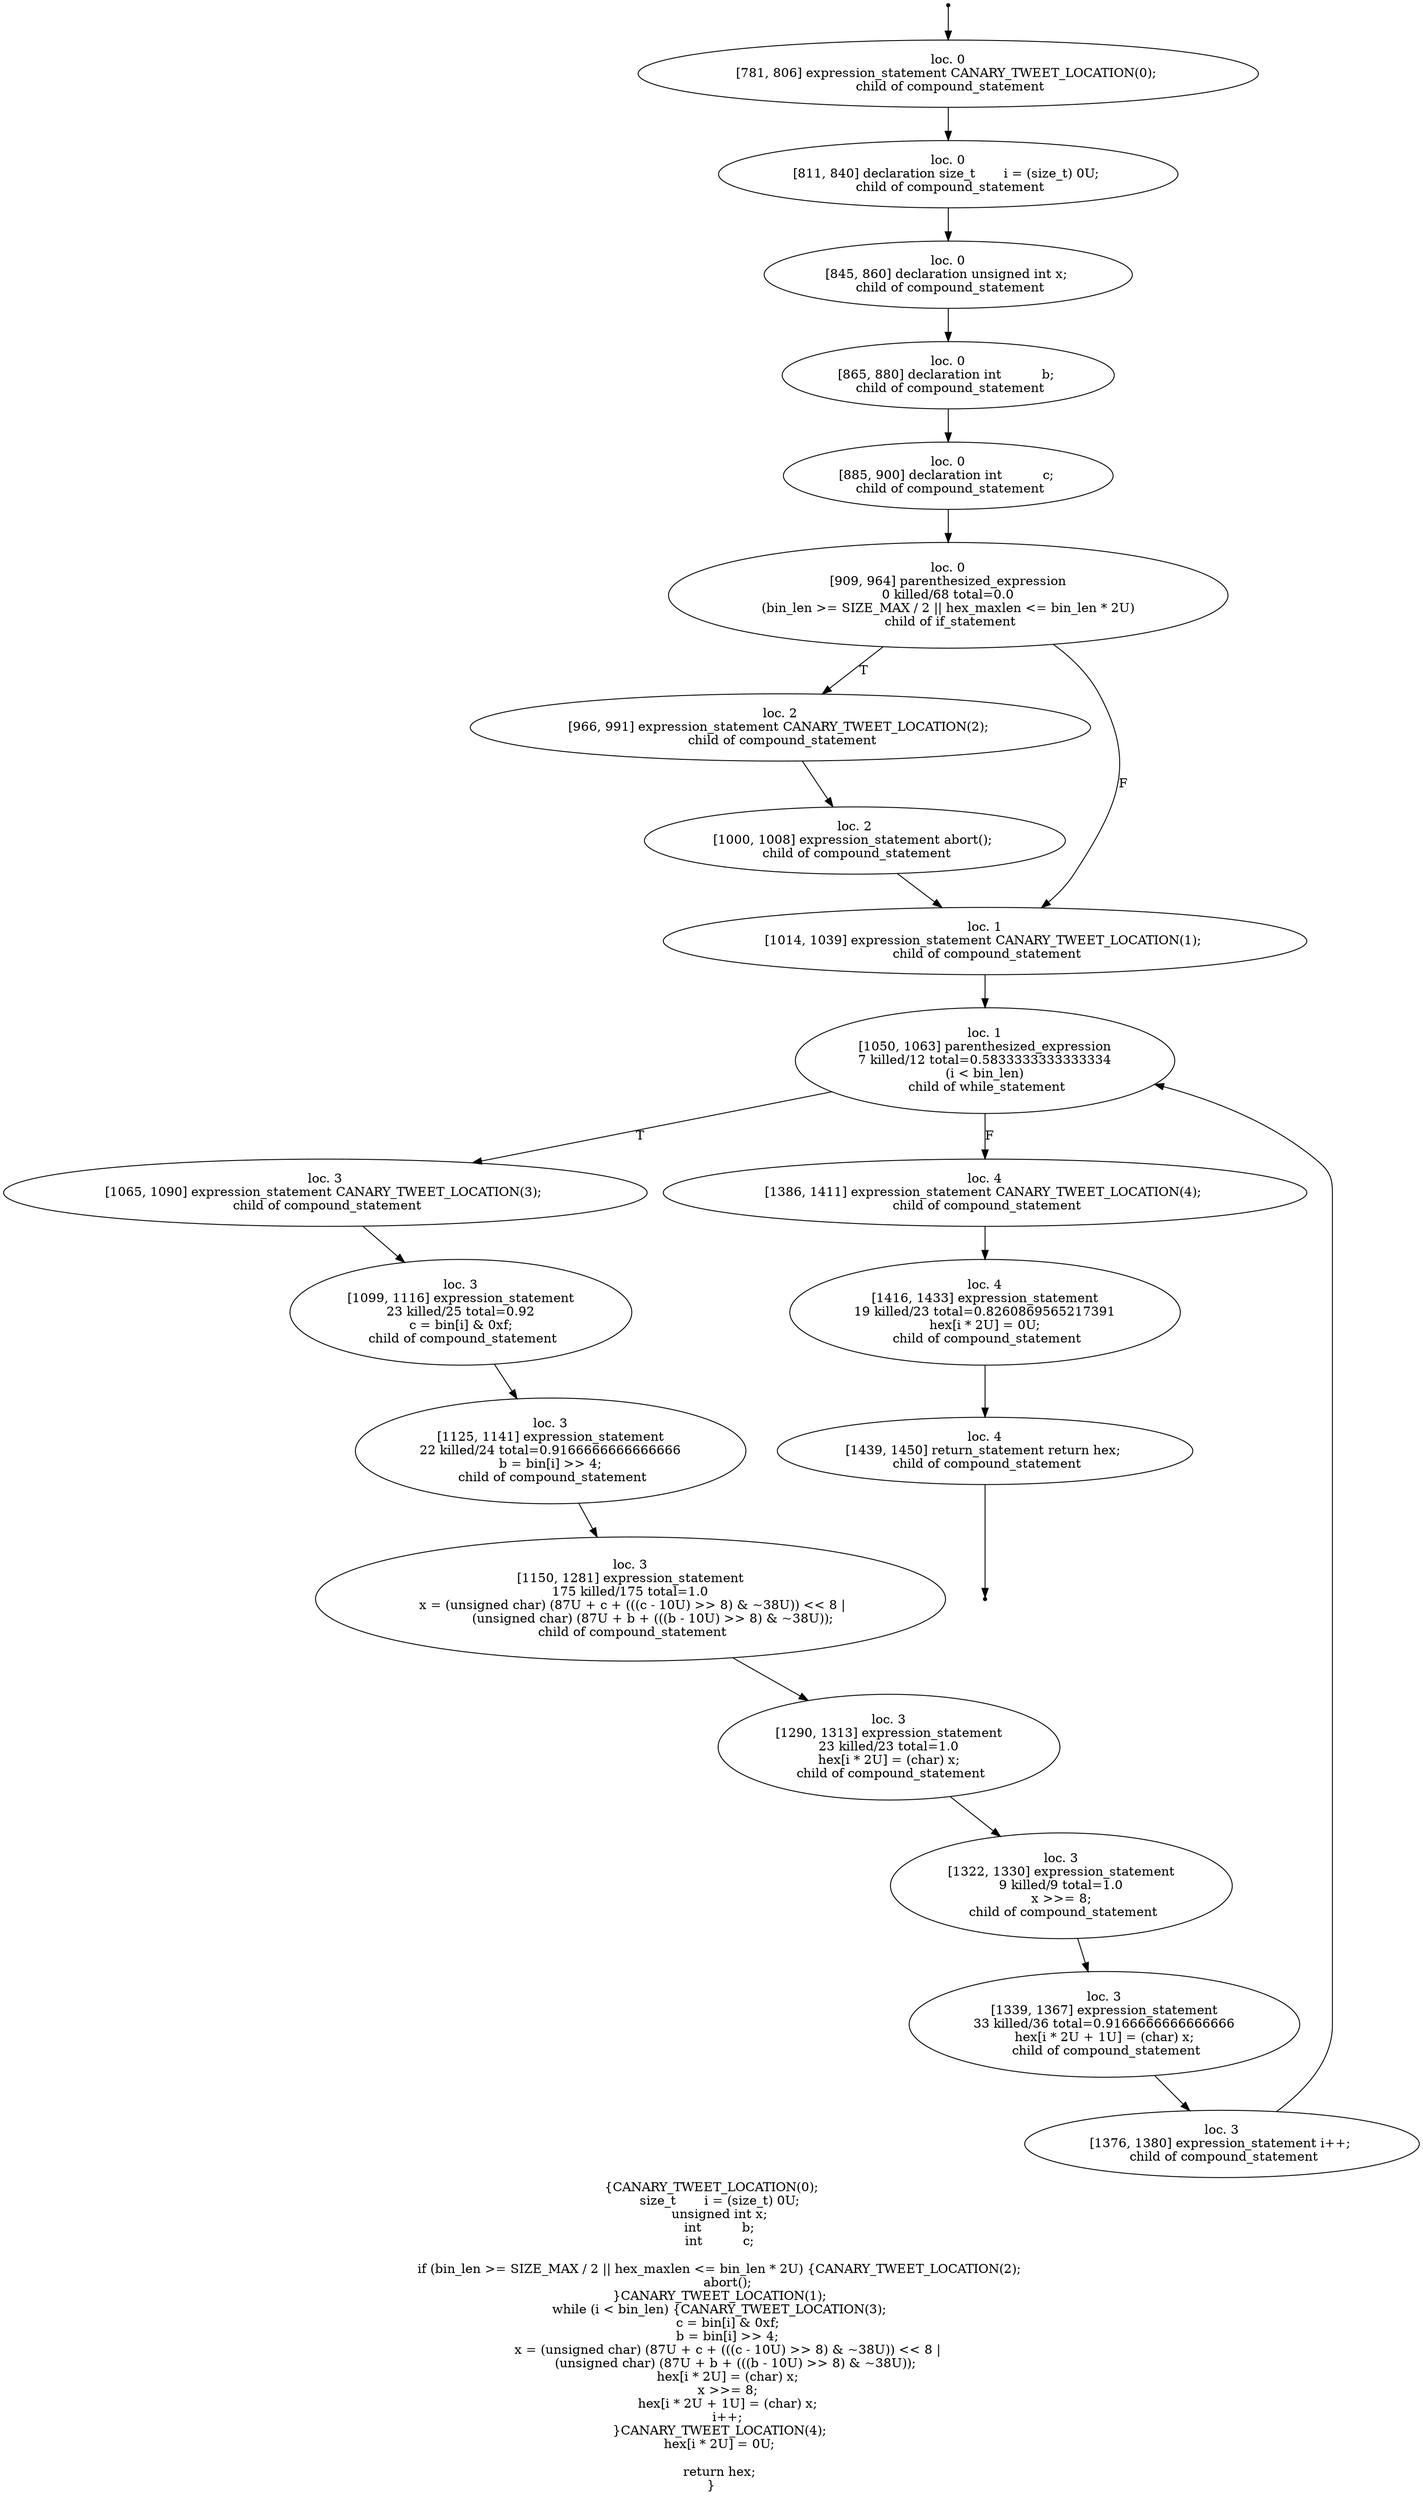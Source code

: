 digraph hydro_bin2hex_3 {
	initial [shape=point]
	initial -> "loc. 0
[781, 806] expression_statement CANARY_TWEET_LOCATION(0); 
 child of compound_statement"
	final [shape=point]
	"loc. 4
[1439, 1450] return_statement return hex; 
 child of compound_statement" -> final
	"loc. 0
[781, 806] expression_statement CANARY_TWEET_LOCATION(0); 
 child of compound_statement"
	"loc. 0
[781, 806] expression_statement CANARY_TWEET_LOCATION(0); 
 child of compound_statement" -> "loc. 0
[811, 840] declaration size_t       i = (size_t) 0U; 
 child of compound_statement"
	"loc. 0
[811, 840] declaration size_t       i = (size_t) 0U; 
 child of compound_statement"
	"loc. 0
[811, 840] declaration size_t       i = (size_t) 0U; 
 child of compound_statement" -> "loc. 0
[845, 860] declaration unsigned int x; 
 child of compound_statement"
	"loc. 0
[845, 860] declaration unsigned int x; 
 child of compound_statement"
	"loc. 0
[845, 860] declaration unsigned int x; 
 child of compound_statement" -> "loc. 0
[865, 880] declaration int          b; 
 child of compound_statement"
	"loc. 0
[865, 880] declaration int          b; 
 child of compound_statement"
	"loc. 0
[865, 880] declaration int          b; 
 child of compound_statement" -> "loc. 0
[885, 900] declaration int          c; 
 child of compound_statement"
	"loc. 0
[885, 900] declaration int          c; 
 child of compound_statement"
	"loc. 0
[885, 900] declaration int          c; 
 child of compound_statement" -> "loc. 0
[909, 964] parenthesized_expression
0 killed/68 total=0.0
 (bin_len >= SIZE_MAX / 2 || hex_maxlen <= bin_len * 2U) 
 child of if_statement"
	"loc. 0
[909, 964] parenthesized_expression
0 killed/68 total=0.0
 (bin_len >= SIZE_MAX / 2 || hex_maxlen <= bin_len * 2U) 
 child of if_statement"
	"loc. 0
[909, 964] parenthesized_expression
0 killed/68 total=0.0
 (bin_len >= SIZE_MAX / 2 || hex_maxlen <= bin_len * 2U) 
 child of if_statement" -> "loc. 2
[966, 991] expression_statement CANARY_TWEET_LOCATION(2); 
 child of compound_statement" [label=T]
	"loc. 0
[909, 964] parenthesized_expression
0 killed/68 total=0.0
 (bin_len >= SIZE_MAX / 2 || hex_maxlen <= bin_len * 2U) 
 child of if_statement" -> "loc. 1
[1014, 1039] expression_statement CANARY_TWEET_LOCATION(1); 
 child of compound_statement" [label=F]
	"loc. 2
[966, 991] expression_statement CANARY_TWEET_LOCATION(2); 
 child of compound_statement"
	"loc. 2
[966, 991] expression_statement CANARY_TWEET_LOCATION(2); 
 child of compound_statement" -> "loc. 2
[1000, 1008] expression_statement abort(); 
 child of compound_statement"
	"loc. 1
[1014, 1039] expression_statement CANARY_TWEET_LOCATION(1); 
 child of compound_statement"
	"loc. 1
[1014, 1039] expression_statement CANARY_TWEET_LOCATION(1); 
 child of compound_statement" -> "loc. 1
[1050, 1063] parenthesized_expression
7 killed/12 total=0.5833333333333334
 (i < bin_len) 
 child of while_statement"
	"loc. 2
[1000, 1008] expression_statement abort(); 
 child of compound_statement"
	"loc. 2
[1000, 1008] expression_statement abort(); 
 child of compound_statement" -> "loc. 1
[1014, 1039] expression_statement CANARY_TWEET_LOCATION(1); 
 child of compound_statement"
	"loc. 1
[1050, 1063] parenthesized_expression
7 killed/12 total=0.5833333333333334
 (i < bin_len) 
 child of while_statement"
	"loc. 1
[1050, 1063] parenthesized_expression
7 killed/12 total=0.5833333333333334
 (i < bin_len) 
 child of while_statement" -> "loc. 3
[1065, 1090] expression_statement CANARY_TWEET_LOCATION(3); 
 child of compound_statement" [label=T]
	"loc. 1
[1050, 1063] parenthesized_expression
7 killed/12 total=0.5833333333333334
 (i < bin_len) 
 child of while_statement" -> "loc. 4
[1386, 1411] expression_statement CANARY_TWEET_LOCATION(4); 
 child of compound_statement" [label=F]
	"loc. 3
[1065, 1090] expression_statement CANARY_TWEET_LOCATION(3); 
 child of compound_statement"
	"loc. 3
[1065, 1090] expression_statement CANARY_TWEET_LOCATION(3); 
 child of compound_statement" -> "loc. 3
[1099, 1116] expression_statement
23 killed/25 total=0.92
 c = bin[i] & 0xf; 
 child of compound_statement"
	"loc. 4
[1386, 1411] expression_statement CANARY_TWEET_LOCATION(4); 
 child of compound_statement"
	"loc. 4
[1386, 1411] expression_statement CANARY_TWEET_LOCATION(4); 
 child of compound_statement" -> "loc. 4
[1416, 1433] expression_statement
19 killed/23 total=0.8260869565217391
 hex[i * 2U] = 0U; 
 child of compound_statement"
	"loc. 3
[1376, 1380] expression_statement i++; 
 child of compound_statement"
	"loc. 3
[1376, 1380] expression_statement i++; 
 child of compound_statement" -> "loc. 1
[1050, 1063] parenthesized_expression
7 killed/12 total=0.5833333333333334
 (i < bin_len) 
 child of while_statement"
	"loc. 3
[1099, 1116] expression_statement
23 killed/25 total=0.92
 c = bin[i] & 0xf; 
 child of compound_statement"
	"loc. 3
[1099, 1116] expression_statement
23 killed/25 total=0.92
 c = bin[i] & 0xf; 
 child of compound_statement" -> "loc. 3
[1125, 1141] expression_statement
22 killed/24 total=0.9166666666666666
 b = bin[i] >> 4; 
 child of compound_statement"
	"loc. 3
[1125, 1141] expression_statement
22 killed/24 total=0.9166666666666666
 b = bin[i] >> 4; 
 child of compound_statement"
	"loc. 3
[1125, 1141] expression_statement
22 killed/24 total=0.9166666666666666
 b = bin[i] >> 4; 
 child of compound_statement" -> "loc. 3
[1150, 1281] expression_statement
175 killed/175 total=1.0
 x = (unsigned char) (87U + c + (((c - 10U) >> 8) & ~38U)) << 8 |
            (unsigned char) (87U + b + (((b - 10U) >> 8) & ~38U)); 
 child of compound_statement"
	"loc. 3
[1150, 1281] expression_statement
175 killed/175 total=1.0
 x = (unsigned char) (87U + c + (((c - 10U) >> 8) & ~38U)) << 8 |
            (unsigned char) (87U + b + (((b - 10U) >> 8) & ~38U)); 
 child of compound_statement"
	"loc. 3
[1150, 1281] expression_statement
175 killed/175 total=1.0
 x = (unsigned char) (87U + c + (((c - 10U) >> 8) & ~38U)) << 8 |
            (unsigned char) (87U + b + (((b - 10U) >> 8) & ~38U)); 
 child of compound_statement" -> "loc. 3
[1290, 1313] expression_statement
23 killed/23 total=1.0
 hex[i * 2U] = (char) x; 
 child of compound_statement"
	"loc. 3
[1290, 1313] expression_statement
23 killed/23 total=1.0
 hex[i * 2U] = (char) x; 
 child of compound_statement"
	"loc. 3
[1290, 1313] expression_statement
23 killed/23 total=1.0
 hex[i * 2U] = (char) x; 
 child of compound_statement" -> "loc. 3
[1322, 1330] expression_statement
9 killed/9 total=1.0
 x >>= 8; 
 child of compound_statement"
	"loc. 3
[1322, 1330] expression_statement
9 killed/9 total=1.0
 x >>= 8; 
 child of compound_statement"
	"loc. 3
[1322, 1330] expression_statement
9 killed/9 total=1.0
 x >>= 8; 
 child of compound_statement" -> "loc. 3
[1339, 1367] expression_statement
33 killed/36 total=0.9166666666666666
 hex[i * 2U + 1U] = (char) x; 
 child of compound_statement"
	"loc. 3
[1339, 1367] expression_statement
33 killed/36 total=0.9166666666666666
 hex[i * 2U + 1U] = (char) x; 
 child of compound_statement"
	"loc. 3
[1339, 1367] expression_statement
33 killed/36 total=0.9166666666666666
 hex[i * 2U + 1U] = (char) x; 
 child of compound_statement" -> "loc. 3
[1376, 1380] expression_statement i++; 
 child of compound_statement"
	"loc. 4
[1416, 1433] expression_statement
19 killed/23 total=0.8260869565217391
 hex[i * 2U] = 0U; 
 child of compound_statement"
	"loc. 4
[1416, 1433] expression_statement
19 killed/23 total=0.8260869565217391
 hex[i * 2U] = 0U; 
 child of compound_statement" -> "loc. 4
[1439, 1450] return_statement return hex; 
 child of compound_statement"
	"loc. 4
[1439, 1450] return_statement return hex; 
 child of compound_statement"
	label="{CANARY_TWEET_LOCATION(0);
    size_t       i = (size_t) 0U;
    unsigned int x;
    int          b;
    int          c;

    if (bin_len >= SIZE_MAX / 2 || hex_maxlen <= bin_len * 2U) {CANARY_TWEET_LOCATION(2);
        abort();
    }CANARY_TWEET_LOCATION(1);
    while (i < bin_len) {CANARY_TWEET_LOCATION(3);
        c = bin[i] & 0xf;
        b = bin[i] >> 4;
        x = (unsigned char) (87U + c + (((c - 10U) >> 8) & ~38U)) << 8 |
            (unsigned char) (87U + b + (((b - 10U) >> 8) & ~38U));
        hex[i * 2U] = (char) x;
        x >>= 8;
        hex[i * 2U + 1U] = (char) x;
        i++;
    }CANARY_TWEET_LOCATION(4);
    hex[i * 2U] = 0U;

    return hex;
}"
}
